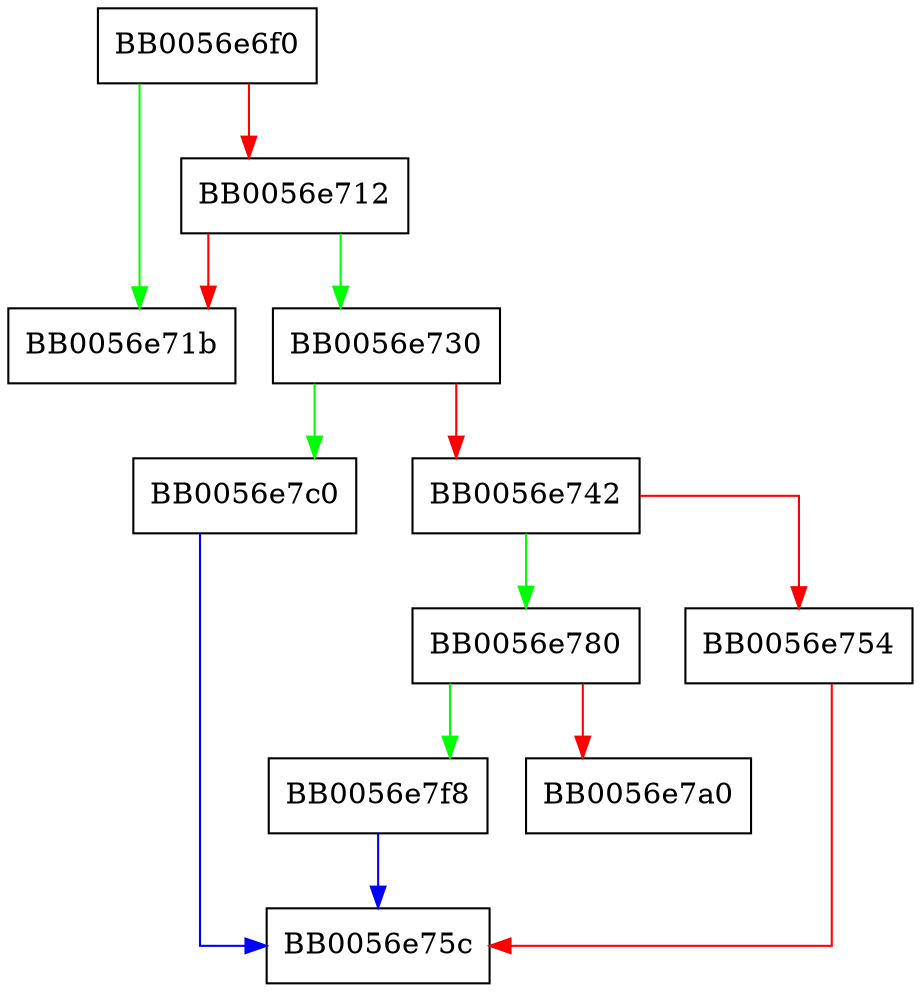 digraph CMS_data_create {
  node [shape="box"];
  graph [splines=ortho];
  BB0056e6f0 -> BB0056e71b [color="green"];
  BB0056e6f0 -> BB0056e712 [color="red"];
  BB0056e712 -> BB0056e730 [color="green"];
  BB0056e712 -> BB0056e71b [color="red"];
  BB0056e730 -> BB0056e7c0 [color="green"];
  BB0056e730 -> BB0056e742 [color="red"];
  BB0056e742 -> BB0056e780 [color="green"];
  BB0056e742 -> BB0056e754 [color="red"];
  BB0056e754 -> BB0056e75c [color="red"];
  BB0056e780 -> BB0056e7f8 [color="green"];
  BB0056e780 -> BB0056e7a0 [color="red"];
  BB0056e7c0 -> BB0056e75c [color="blue"];
  BB0056e7f8 -> BB0056e75c [color="blue"];
}